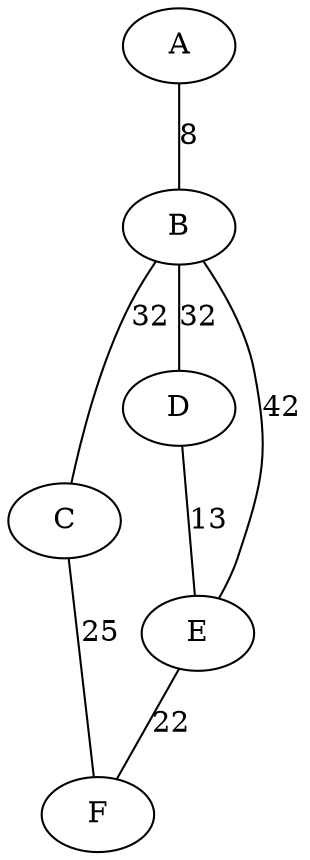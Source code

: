 graph A {
	"A" -- "B" [label=8]
	"B" -- "C" [label=32]
	"B" -- "D" [label=32]
	"B" -- "E" [label=42]
	"C" -- "F" [label=25]
	"D" -- "E" [label=13]
	"E" -- "F" [label=22]
}